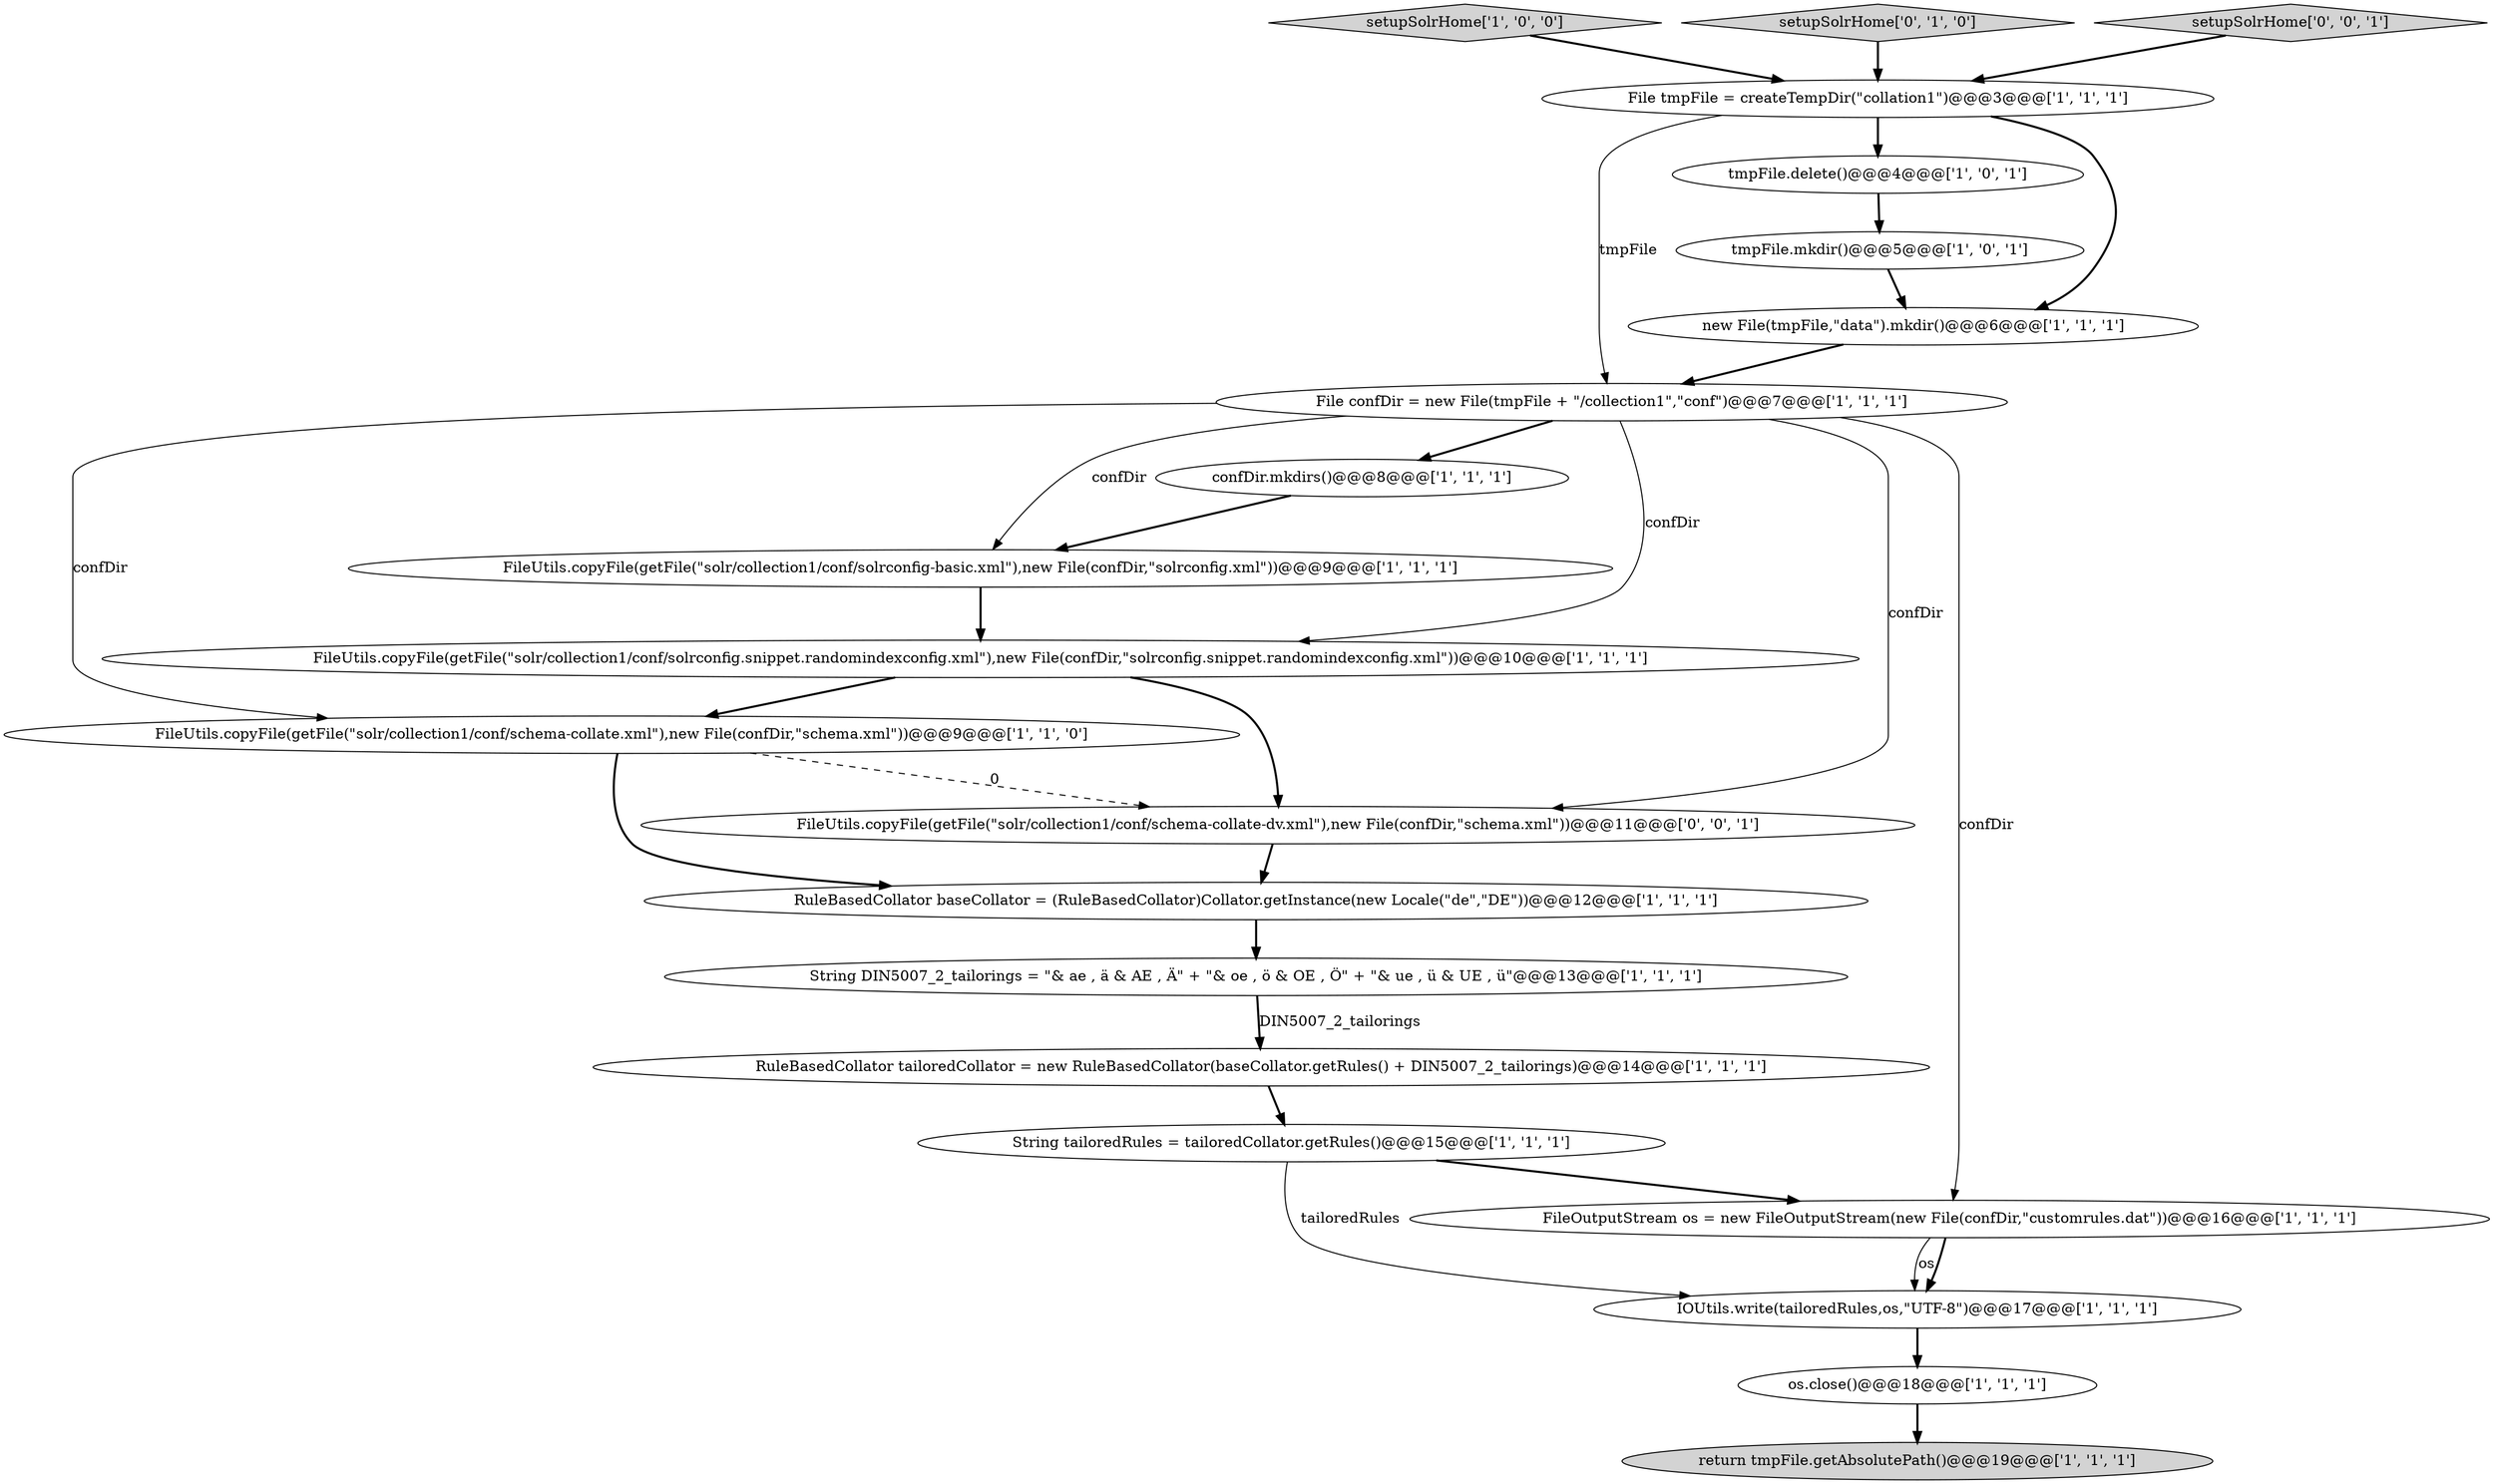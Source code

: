 digraph {
15 [style = filled, label = "tmpFile.delete()@@@4@@@['1', '0', '1']", fillcolor = white, shape = ellipse image = "AAA0AAABBB1BBB"];
17 [style = filled, label = "setupSolrHome['1', '0', '0']", fillcolor = lightgray, shape = diamond image = "AAA0AAABBB1BBB"];
0 [style = filled, label = "String DIN5007_2_tailorings = \"& ae , ä & AE , Ä\" + \"& oe , ö & OE , Ö\" + \"& ue , ü & UE , ü\"@@@13@@@['1', '1', '1']", fillcolor = white, shape = ellipse image = "AAA0AAABBB1BBB"];
1 [style = filled, label = "confDir.mkdirs()@@@8@@@['1', '1', '1']", fillcolor = white, shape = ellipse image = "AAA0AAABBB1BBB"];
14 [style = filled, label = "FileOutputStream os = new FileOutputStream(new File(confDir,\"customrules.dat\"))@@@16@@@['1', '1', '1']", fillcolor = white, shape = ellipse image = "AAA0AAABBB1BBB"];
6 [style = filled, label = "String tailoredRules = tailoredCollator.getRules()@@@15@@@['1', '1', '1']", fillcolor = white, shape = ellipse image = "AAA0AAABBB1BBB"];
20 [style = filled, label = "FileUtils.copyFile(getFile(\"solr/collection1/conf/schema-collate-dv.xml\"),new File(confDir,\"schema.xml\"))@@@11@@@['0', '0', '1']", fillcolor = white, shape = ellipse image = "AAA0AAABBB3BBB"];
2 [style = filled, label = "os.close()@@@18@@@['1', '1', '1']", fillcolor = white, shape = ellipse image = "AAA0AAABBB1BBB"];
11 [style = filled, label = "FileUtils.copyFile(getFile(\"solr/collection1/conf/solrconfig.snippet.randomindexconfig.xml\"),new File(confDir,\"solrconfig.snippet.randomindexconfig.xml\"))@@@10@@@['1', '1', '1']", fillcolor = white, shape = ellipse image = "AAA0AAABBB1BBB"];
18 [style = filled, label = "setupSolrHome['0', '1', '0']", fillcolor = lightgray, shape = diamond image = "AAA0AAABBB2BBB"];
9 [style = filled, label = "return tmpFile.getAbsolutePath()@@@19@@@['1', '1', '1']", fillcolor = lightgray, shape = ellipse image = "AAA0AAABBB1BBB"];
19 [style = filled, label = "setupSolrHome['0', '0', '1']", fillcolor = lightgray, shape = diamond image = "AAA0AAABBB3BBB"];
3 [style = filled, label = "File tmpFile = createTempDir(\"collation1\")@@@3@@@['1', '1', '1']", fillcolor = white, shape = ellipse image = "AAA0AAABBB1BBB"];
16 [style = filled, label = "File confDir = new File(tmpFile + \"/collection1\",\"conf\")@@@7@@@['1', '1', '1']", fillcolor = white, shape = ellipse image = "AAA0AAABBB1BBB"];
8 [style = filled, label = "FileUtils.copyFile(getFile(\"solr/collection1/conf/schema-collate.xml\"),new File(confDir,\"schema.xml\"))@@@9@@@['1', '1', '0']", fillcolor = white, shape = ellipse image = "AAA0AAABBB1BBB"];
4 [style = filled, label = "RuleBasedCollator tailoredCollator = new RuleBasedCollator(baseCollator.getRules() + DIN5007_2_tailorings)@@@14@@@['1', '1', '1']", fillcolor = white, shape = ellipse image = "AAA0AAABBB1BBB"];
10 [style = filled, label = "FileUtils.copyFile(getFile(\"solr/collection1/conf/solrconfig-basic.xml\"),new File(confDir,\"solrconfig.xml\"))@@@9@@@['1', '1', '1']", fillcolor = white, shape = ellipse image = "AAA0AAABBB1BBB"];
12 [style = filled, label = "new File(tmpFile,\"data\").mkdir()@@@6@@@['1', '1', '1']", fillcolor = white, shape = ellipse image = "AAA0AAABBB1BBB"];
13 [style = filled, label = "RuleBasedCollator baseCollator = (RuleBasedCollator)Collator.getInstance(new Locale(\"de\",\"DE\"))@@@12@@@['1', '1', '1']", fillcolor = white, shape = ellipse image = "AAA0AAABBB1BBB"];
5 [style = filled, label = "IOUtils.write(tailoredRules,os,\"UTF-8\")@@@17@@@['1', '1', '1']", fillcolor = white, shape = ellipse image = "AAA0AAABBB1BBB"];
7 [style = filled, label = "tmpFile.mkdir()@@@5@@@['1', '0', '1']", fillcolor = white, shape = ellipse image = "AAA0AAABBB1BBB"];
11->20 [style = bold, label=""];
18->3 [style = bold, label=""];
20->13 [style = bold, label=""];
16->8 [style = solid, label="confDir"];
15->7 [style = bold, label=""];
16->10 [style = solid, label="confDir"];
7->12 [style = bold, label=""];
4->6 [style = bold, label=""];
8->20 [style = dashed, label="0"];
16->14 [style = solid, label="confDir"];
3->15 [style = bold, label=""];
12->16 [style = bold, label=""];
2->9 [style = bold, label=""];
3->12 [style = bold, label=""];
3->16 [style = solid, label="tmpFile"];
0->4 [style = solid, label="DIN5007_2_tailorings"];
6->14 [style = bold, label=""];
5->2 [style = bold, label=""];
6->5 [style = solid, label="tailoredRules"];
14->5 [style = solid, label="os"];
16->1 [style = bold, label=""];
0->4 [style = bold, label=""];
16->20 [style = solid, label="confDir"];
17->3 [style = bold, label=""];
11->8 [style = bold, label=""];
16->11 [style = solid, label="confDir"];
1->10 [style = bold, label=""];
19->3 [style = bold, label=""];
8->13 [style = bold, label=""];
13->0 [style = bold, label=""];
14->5 [style = bold, label=""];
10->11 [style = bold, label=""];
}
